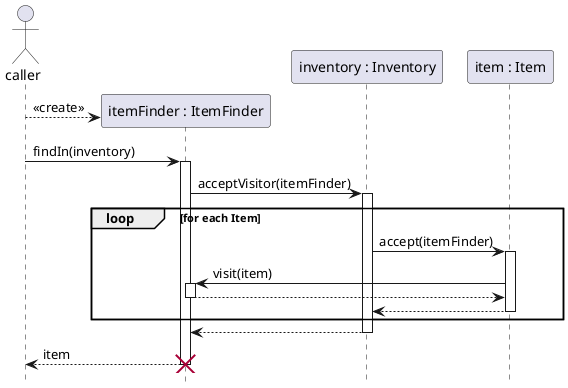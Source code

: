 @startuml
hide footbox
actor caller
create participant ItemFinder as "itemFinder : ItemFinder"
participant Inventory as "inventory : Inventory"
participant Item as "item : Item"

caller --> ItemFinder  :  <<create>>
caller -> ItemFinder : findIn(inventory)
activate ItemFinder

ItemFinder -> Inventory : acceptVisitor(itemFinder)
activate Inventory

loop for each Item
Inventory -> Item : accept(itemFinder)
activate Item

Item -> ItemFinder : visit(item)
activate ItemFinder

' returns -------------------------------------
ItemFinder --> Item
deactivate ItemFinder

Item --> Inventory
deactivate Item
end

Inventory --> ItemFinder
deactivate Inventory

ItemFinder --> caller : item
destroy ItemFinder

@enduml